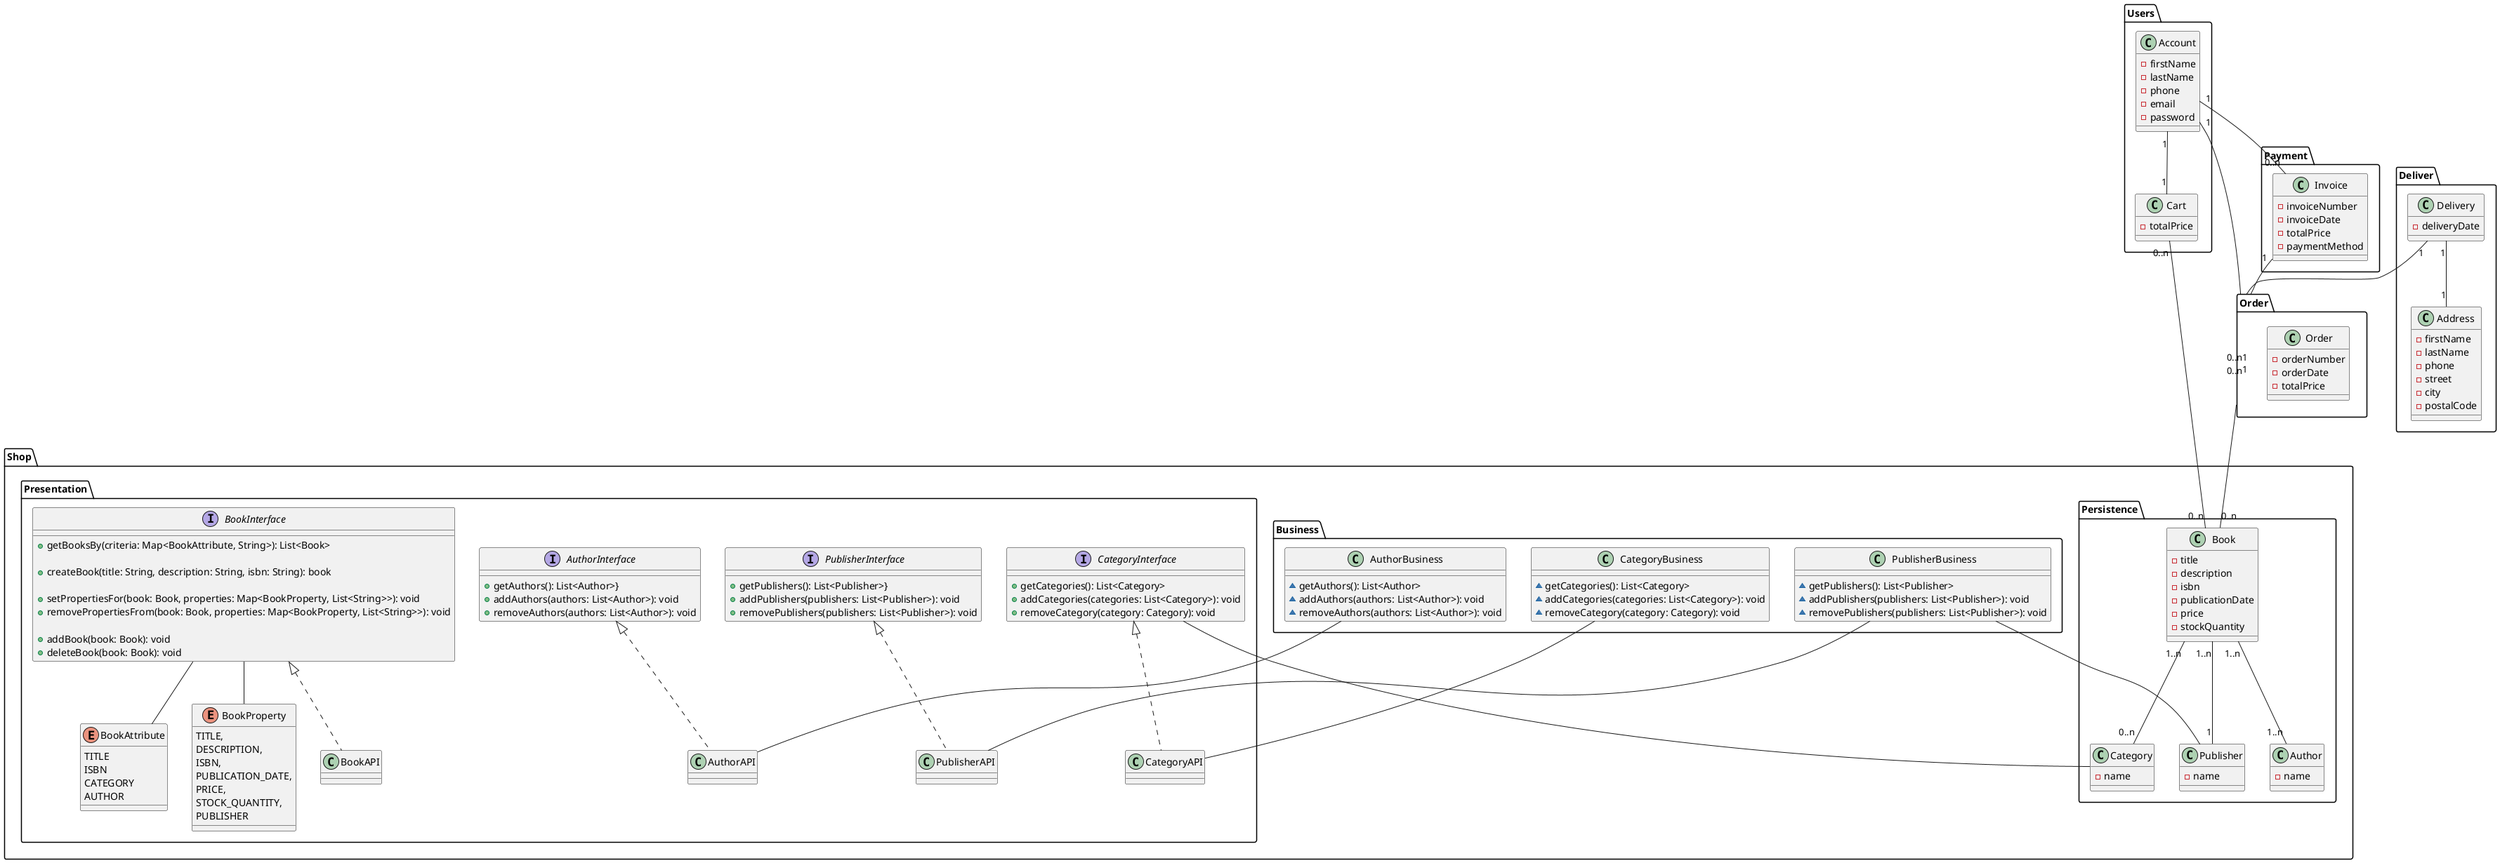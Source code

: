 @startuml
'https://plantuml.com/class-diagram

package "Users" {
    class Account {
        - firstName
        - lastName
        - phone
        - email
        - password
    }

    class Cart {
        - totalPrice
    }
}

package "Shop" {
    package "Persistence" {
        class Category {
            - name
        }
        class Publisher {
            - name
        }
        class Book {
            - title
            - description
            - isbn
            - publicationDate
            - price
            - stockQuantity
        }
        class Author {
            - name
        }
    }

    package "Presentation" {
        interface BookInterface {
            + getBooksBy(criteria: Map<BookAttribute, String>): List<Book>

            + createBook(title: String, description: String, isbn: String): book

            + setPropertiesFor(book: Book, properties: Map<BookProperty, List<String>>): void
            + removePropertiesFrom(book: Book, properties: Map<BookProperty, List<String>>): void

    '       Save to database
            + addBook(book: Book): void
    '       Delete from database
            + deleteBook(book: Book): void
        }

        class BookAPI implements BookInterface
        BookInterface -- BookAttribute
        BookInterface -- BookProperty

        interface CategoryInterface {
            + getCategories(): List<Category>
            + addCategories(categories: List<Category>): void
            + removeCategory(category: Category): void
        }

        class CategoryAPI implements CategoryInterface


        interface PublisherInterface {
            + getPublishers(): List<Publisher>}
            + addPublishers(publishers: List<Publisher>): void
            + removePublishers(publishers: List<Publisher>): void
        }

        class PublisherAPI implements PublisherInterface

        interface AuthorInterface {
            + getAuthors(): List<Author>}
            + addAuthors(authors: List<Author>): void
            + removeAuthors(authors: List<Author>): void
        }

        class AuthorAPI implements AuthorInterface

        enum BookAttribute {
            TITLE
            ISBN
            CATEGORY
            AUTHOR
        }

        enum BookProperty {
            TITLE,
            DESCRIPTION,
            ISBN,
            PUBLICATION_DATE,
            PRICE,
            STOCK_QUANTITY,
            PUBLISHER
        }
    }

    package "Business" {
        class AuthorBusiness {
            ~ getAuthors(): List<Author>
            ~ addAuthors(authors: List<Author>): void
            ~ removeAuthors(authors: List<Author>): void
        }
        AuthorBusiness -- AuthorAPI

        class CategoryBusiness {
            ~ getCategories(): List<Category>
            ~ addCategories(categories: List<Category>): void
            ~ removeCategory(category: Category): void
        }
        CategoryBusiness -- CategoryAPI
        CategoryInterface -- Category

        class PublisherBusiness {
            ~ getPublishers(): List<Publisher>
            ~ addPublishers(publishers: List<Publisher>): void
            ~ removePublishers(publishers: List<Publisher>): void
        }
        PublisherBusiness -- PublisherAPI
        PublisherBusiness -- Publisher
    }



}

package "Order" {
    class Order {
        - orderNumber
        - orderDate
        - totalPrice
    }
}

package "Deliver" {
    class Address {
        - firstName
        - lastName
        - phone
        - street
        - city
        - postalCode
    }

    class Delivery {
        - deliveryDate
    }
}

package "Payment" {
    class Invoice {
        - invoiceNumber
        - invoiceDate
        - totalPrice
        - paymentMethod
    }
}

Book "1..n" -- "0..n" Category
Book "1..n" -- "1..n" Author
Book "1..n" -- "1" Publisher
Cart "0..n" -- "0..n" Book
Order "0..n" -- "0..n" Book
Invoice "1" -- "1" Order
Delivery "1" -- "1" Order
Delivery "1" -- "1" Address
Account "1" -- "1" Cart
Account "1" -- "0..n" Order
Account "1" -- "0..n" Invoice
@enduml
